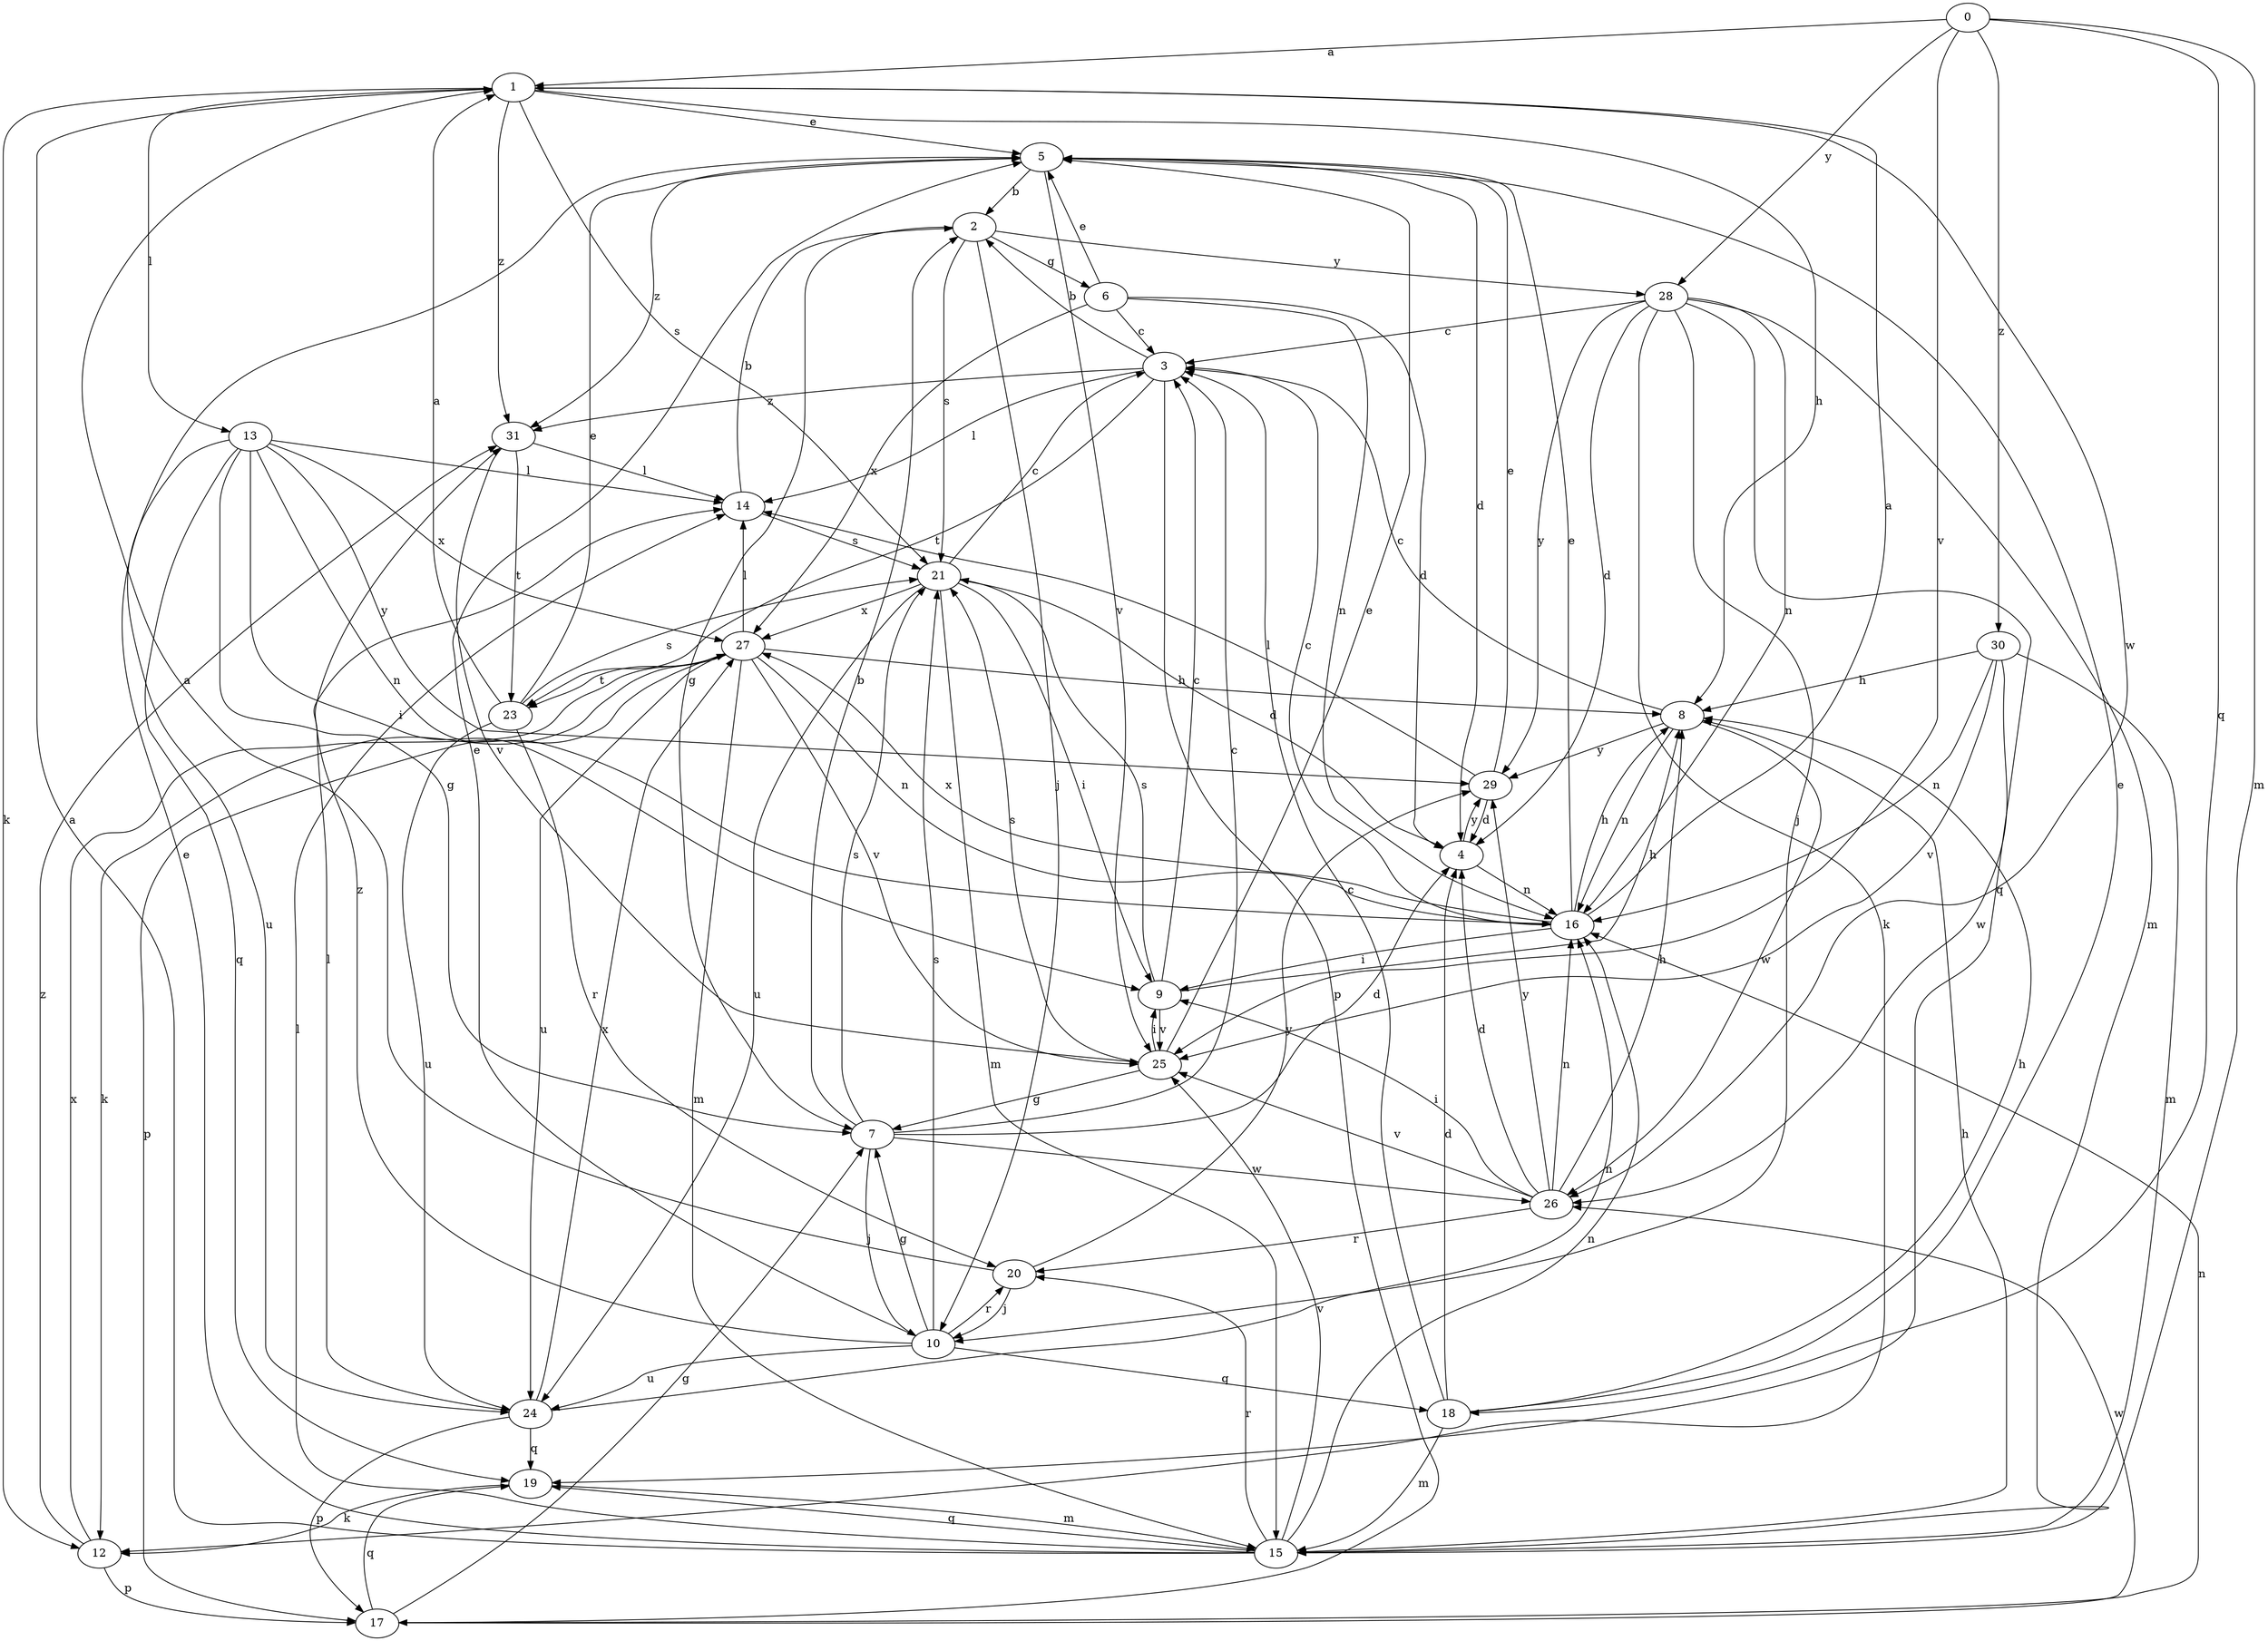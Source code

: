 strict digraph  {
0;
1;
2;
3;
4;
5;
6;
7;
8;
9;
10;
12;
13;
14;
15;
16;
17;
18;
19;
20;
21;
23;
24;
25;
26;
27;
28;
29;
30;
31;
0 -> 1  [label=a];
0 -> 15  [label=m];
0 -> 18  [label=q];
0 -> 25  [label=v];
0 -> 28  [label=y];
0 -> 30  [label=z];
1 -> 5  [label=e];
1 -> 8  [label=h];
1 -> 12  [label=k];
1 -> 13  [label=l];
1 -> 21  [label=s];
1 -> 26  [label=w];
1 -> 31  [label=z];
2 -> 6  [label=g];
2 -> 7  [label=g];
2 -> 10  [label=j];
2 -> 21  [label=s];
2 -> 28  [label=y];
3 -> 2  [label=b];
3 -> 14  [label=l];
3 -> 17  [label=p];
3 -> 23  [label=t];
3 -> 31  [label=z];
4 -> 16  [label=n];
4 -> 29  [label=y];
5 -> 2  [label=b];
5 -> 4  [label=d];
5 -> 25  [label=v];
5 -> 31  [label=z];
6 -> 3  [label=c];
6 -> 4  [label=d];
6 -> 5  [label=e];
6 -> 16  [label=n];
6 -> 27  [label=x];
7 -> 2  [label=b];
7 -> 3  [label=c];
7 -> 4  [label=d];
7 -> 10  [label=j];
7 -> 21  [label=s];
7 -> 26  [label=w];
8 -> 3  [label=c];
8 -> 16  [label=n];
8 -> 26  [label=w];
8 -> 29  [label=y];
9 -> 3  [label=c];
9 -> 8  [label=h];
9 -> 21  [label=s];
9 -> 25  [label=v];
10 -> 5  [label=e];
10 -> 7  [label=g];
10 -> 18  [label=q];
10 -> 20  [label=r];
10 -> 21  [label=s];
10 -> 24  [label=u];
10 -> 31  [label=z];
12 -> 17  [label=p];
12 -> 27  [label=x];
12 -> 31  [label=z];
13 -> 7  [label=g];
13 -> 9  [label=i];
13 -> 14  [label=l];
13 -> 16  [label=n];
13 -> 19  [label=q];
13 -> 24  [label=u];
13 -> 27  [label=x];
13 -> 29  [label=y];
14 -> 2  [label=b];
14 -> 21  [label=s];
15 -> 1  [label=a];
15 -> 5  [label=e];
15 -> 8  [label=h];
15 -> 14  [label=l];
15 -> 16  [label=n];
15 -> 19  [label=q];
15 -> 20  [label=r];
15 -> 25  [label=v];
16 -> 1  [label=a];
16 -> 3  [label=c];
16 -> 5  [label=e];
16 -> 8  [label=h];
16 -> 9  [label=i];
16 -> 27  [label=x];
17 -> 7  [label=g];
17 -> 16  [label=n];
17 -> 19  [label=q];
17 -> 26  [label=w];
18 -> 3  [label=c];
18 -> 4  [label=d];
18 -> 5  [label=e];
18 -> 8  [label=h];
18 -> 15  [label=m];
19 -> 12  [label=k];
19 -> 15  [label=m];
20 -> 1  [label=a];
20 -> 10  [label=j];
20 -> 29  [label=y];
21 -> 3  [label=c];
21 -> 4  [label=d];
21 -> 9  [label=i];
21 -> 15  [label=m];
21 -> 24  [label=u];
21 -> 27  [label=x];
23 -> 1  [label=a];
23 -> 5  [label=e];
23 -> 20  [label=r];
23 -> 21  [label=s];
23 -> 24  [label=u];
24 -> 14  [label=l];
24 -> 16  [label=n];
24 -> 17  [label=p];
24 -> 19  [label=q];
24 -> 27  [label=x];
25 -> 5  [label=e];
25 -> 7  [label=g];
25 -> 9  [label=i];
25 -> 21  [label=s];
26 -> 4  [label=d];
26 -> 8  [label=h];
26 -> 9  [label=i];
26 -> 16  [label=n];
26 -> 20  [label=r];
26 -> 25  [label=v];
26 -> 29  [label=y];
27 -> 8  [label=h];
27 -> 12  [label=k];
27 -> 14  [label=l];
27 -> 15  [label=m];
27 -> 16  [label=n];
27 -> 17  [label=p];
27 -> 23  [label=t];
27 -> 24  [label=u];
27 -> 25  [label=v];
28 -> 3  [label=c];
28 -> 4  [label=d];
28 -> 10  [label=j];
28 -> 12  [label=k];
28 -> 15  [label=m];
28 -> 16  [label=n];
28 -> 19  [label=q];
28 -> 29  [label=y];
29 -> 4  [label=d];
29 -> 5  [label=e];
29 -> 14  [label=l];
30 -> 8  [label=h];
30 -> 15  [label=m];
30 -> 16  [label=n];
30 -> 25  [label=v];
30 -> 26  [label=w];
31 -> 14  [label=l];
31 -> 23  [label=t];
31 -> 25  [label=v];
}
